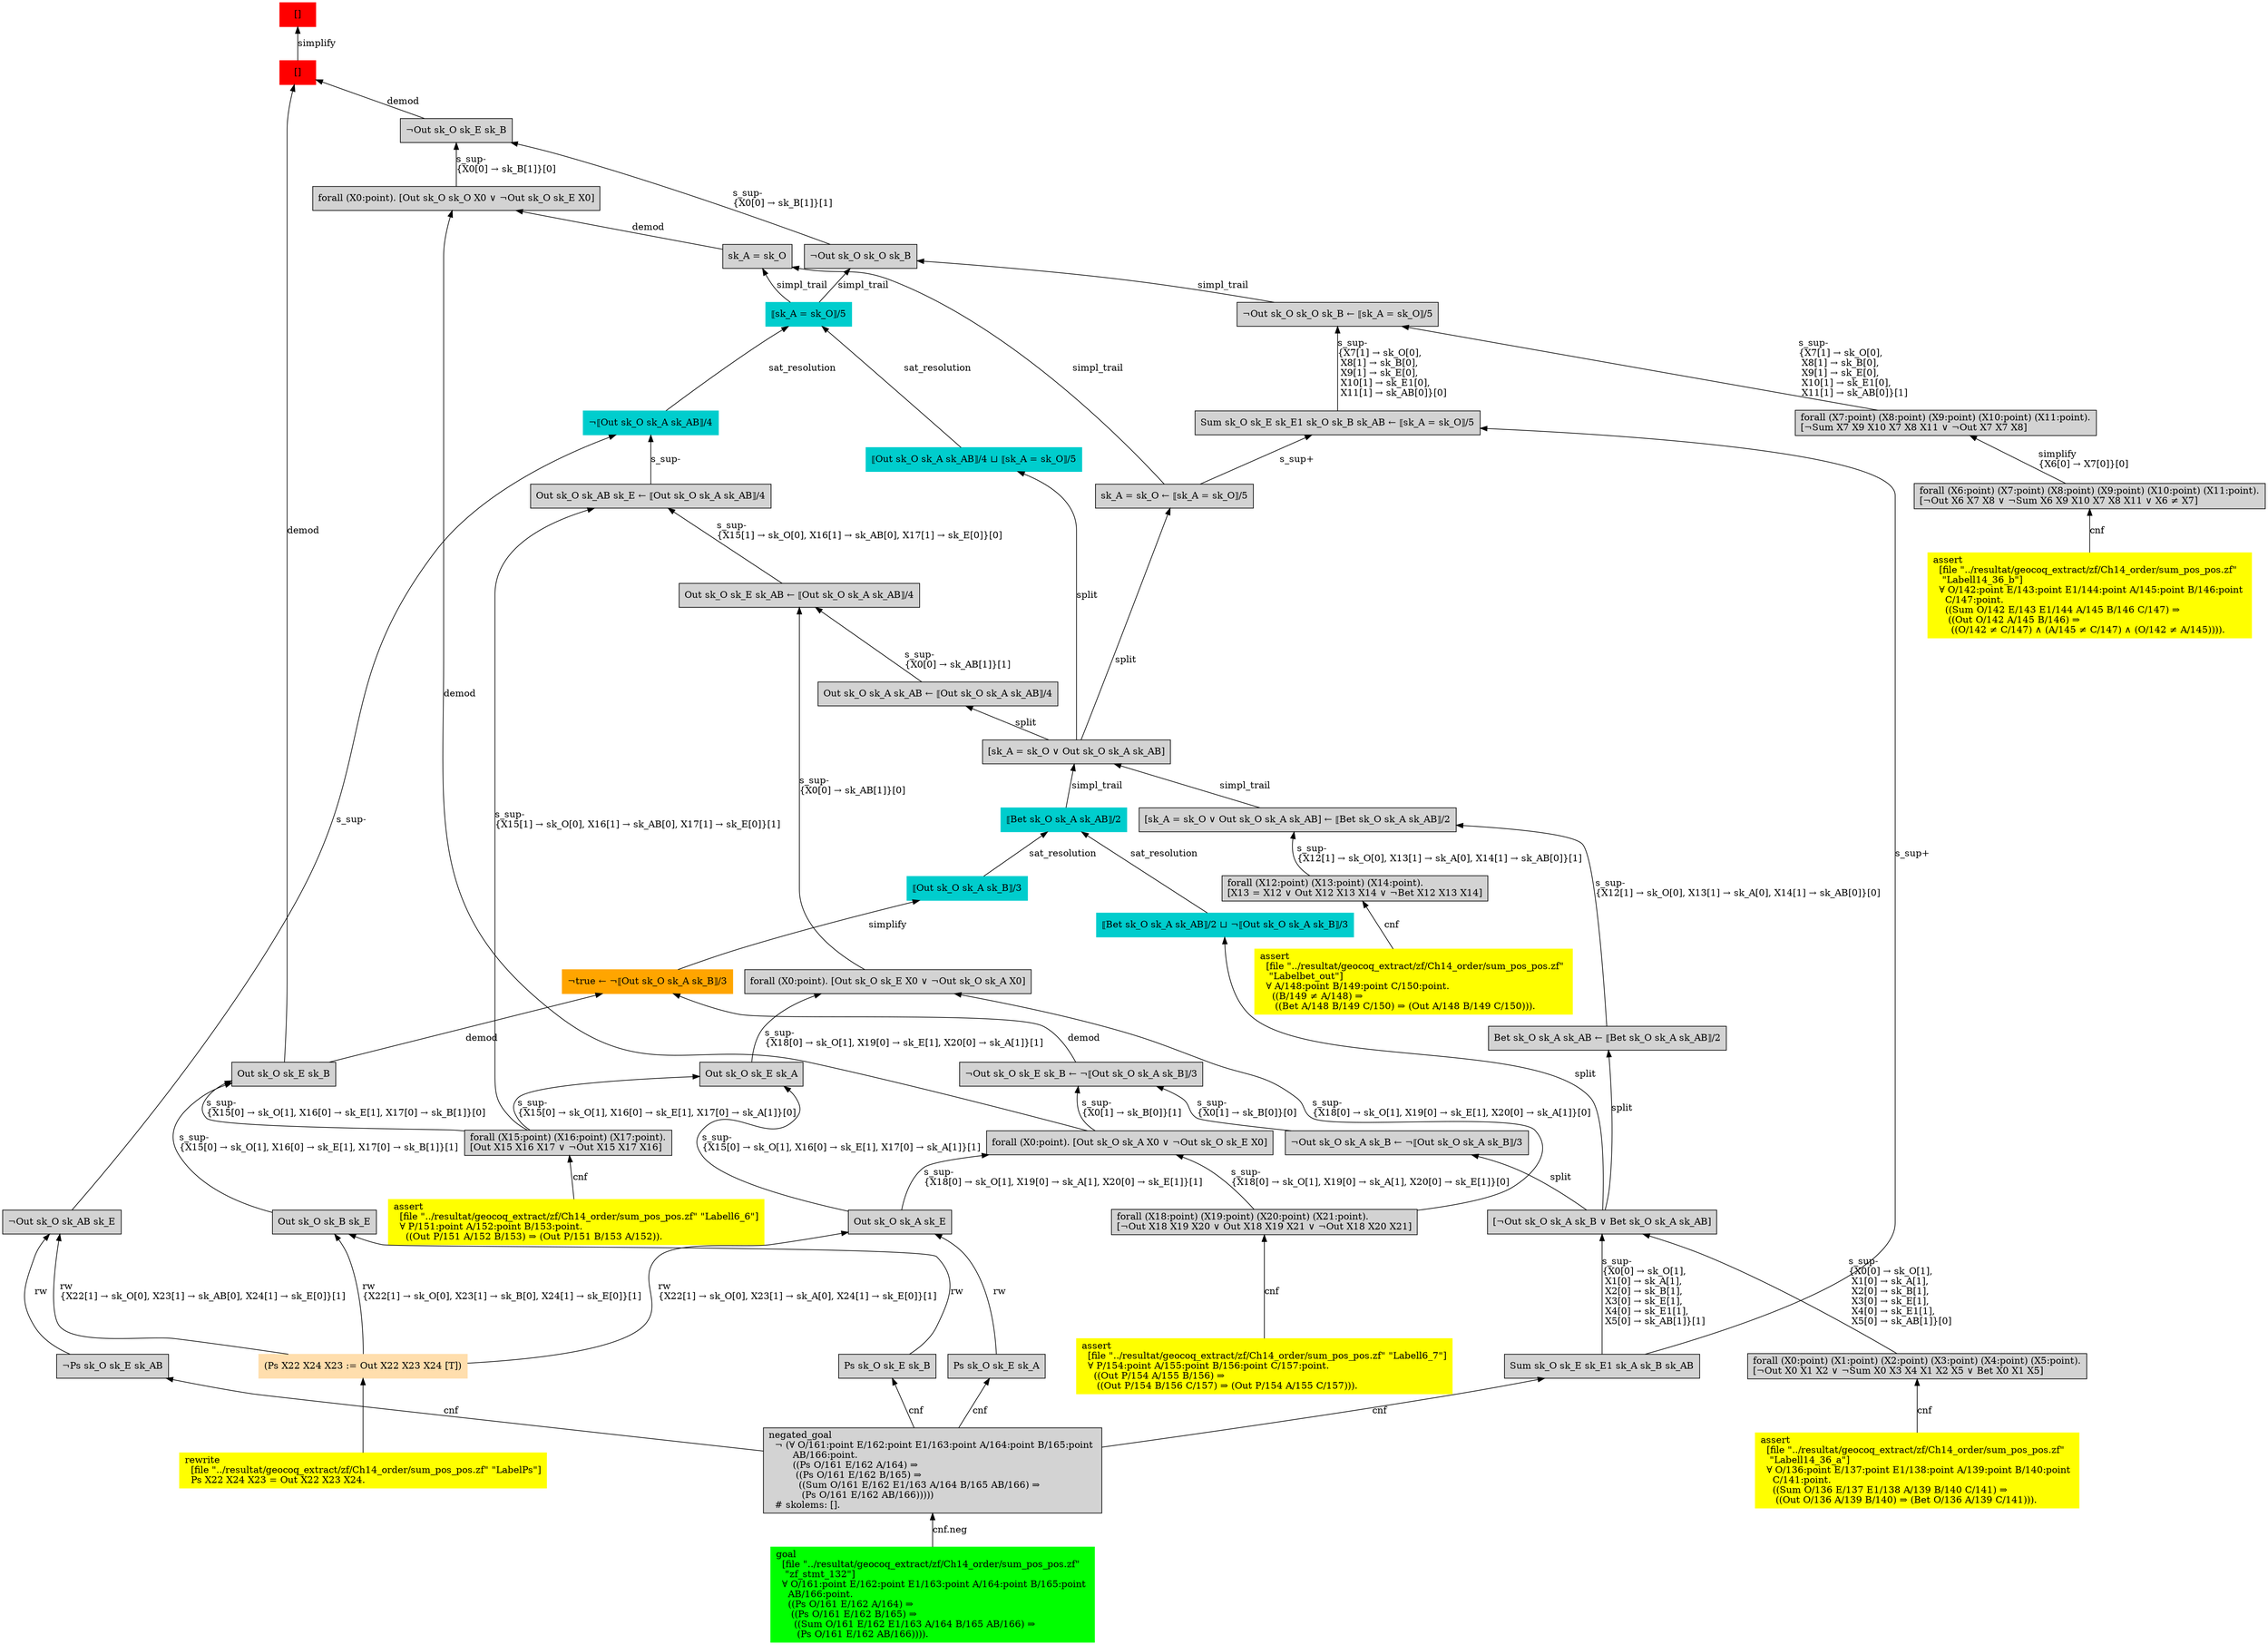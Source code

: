 digraph "unsat_graph" {
  vertex_0 [color=red, label="[]", shape=box, style=filled];
  vertex_0 -> vertex_1 [label="simplify", dir="back"];
  vertex_1 [color=red, label="[]", shape=box, style=filled];
  vertex_1 -> vertex_2 [label="demod", dir="back"];
  vertex_2 [shape=box, label="Out sk_O sk_E sk_B\l", style=filled];
  vertex_2 -> vertex_3 [label="s_sup-\l\{X15[0] → sk_O[1], X16[0] → sk_E[1], X17[0] → sk_B[1]\}[0]\l", dir="back"];
  vertex_3 [shape=box, label="forall (X15:point) (X16:point) (X17:point).\l[Out X15 X16 X17 ∨ ¬Out X15 X17 X16]\l", style=filled];
  vertex_3 -> vertex_4 [label="cnf", dir="back"];
  vertex_4 [color=yellow, shape=box, label="assert\l  [file \"../resultat/geocoq_extract/zf/Ch14_order/sum_pos_pos.zf\" \"Labell6_6\"]\l  ∀ P/151:point A/152:point B/153:point.\l    ((Out P/151 A/152 B/153) ⇒ (Out P/151 B/153 A/152)).\l", style=filled];
  vertex_2 -> vertex_5 [label="s_sup-\l\{X15[0] → sk_O[1], X16[0] → sk_E[1], X17[0] → sk_B[1]\}[1]\l", dir="back"];
  vertex_5 [shape=box, label="Out sk_O sk_B sk_E\l", style=filled];
  vertex_5 -> vertex_6 [label="rw\l\{X22[1] → sk_O[0], X23[1] → sk_B[0], X24[1] → sk_E[0]\}[1]\l", dir="back"];
  vertex_6 [color=navajowhite, shape=box, label="(Ps X22 X24 X23 := Out X22 X23 X24 [T])\l", style=filled];
  vertex_6 -> vertex_7 [label="", dir="back"];
  vertex_7 [color=yellow, shape=box, label="rewrite\l  [file \"../resultat/geocoq_extract/zf/Ch14_order/sum_pos_pos.zf\" \"LabelPs\"]\l  Ps X22 X24 X23 = Out X22 X23 X24.\l", style=filled];
  vertex_5 -> vertex_8 [label="rw", dir="back"];
  vertex_8 [shape=box, label="Ps sk_O sk_E sk_B\l", style=filled];
  vertex_8 -> vertex_9 [label="cnf", dir="back"];
  vertex_9 [shape=box, label="negated_goal\l  ¬ (∀ O/161:point E/162:point E1/163:point A/164:point B/165:point \l        AB/166:point.\l        ((Ps O/161 E/162 A/164) ⇒\l         ((Ps O/161 E/162 B/165) ⇒\l          ((Sum O/161 E/162 E1/163 A/164 B/165 AB/166) ⇒\l           (Ps O/161 E/162 AB/166)))))\l  # skolems: [].\l", style=filled];
  vertex_9 -> vertex_10 [label="cnf.neg", dir="back"];
  vertex_10 [color=green, shape=box, label="goal\l  [file \"../resultat/geocoq_extract/zf/Ch14_order/sum_pos_pos.zf\" \l   \"zf_stmt_132\"]\l  ∀ O/161:point E/162:point E1/163:point A/164:point B/165:point \l    AB/166:point.\l    ((Ps O/161 E/162 A/164) ⇒\l     ((Ps O/161 E/162 B/165) ⇒\l      ((Sum O/161 E/162 E1/163 A/164 B/165 AB/166) ⇒\l       (Ps O/161 E/162 AB/166)))).\l", style=filled];
  vertex_1 -> vertex_11 [label="demod", dir="back"];
  vertex_11 [shape=box, label="¬Out sk_O sk_E sk_B\l", style=filled];
  vertex_11 -> vertex_12 [label="s_sup-\l\{X0[0] → sk_B[1]\}[1]\l", dir="back"];
  vertex_12 [shape=box, label="¬Out sk_O sk_O sk_B\l", style=filled];
  vertex_12 -> vertex_13 [label="simpl_trail", dir="back"];
  vertex_13 [color=cyan3, shape=box, label="⟦sk_A = sk_O⟧/5\l", style=filled];
  vertex_13 -> vertex_14 [label="sat_resolution", dir="back"];
  vertex_14 [color=cyan3, shape=box, label="¬⟦Out sk_O sk_A sk_AB⟧/4\l", style=filled];
  vertex_14 -> vertex_15 [label="s_sup-\l", dir="back"];
  vertex_15 [shape=box, label="¬Out sk_O sk_AB sk_E\l", style=filled];
  vertex_15 -> vertex_6 [label="rw\l\{X22[1] → sk_O[0], X23[1] → sk_AB[0], X24[1] → sk_E[0]\}[1]\l", dir="back"];
  vertex_15 -> vertex_16 [label="rw", dir="back"];
  vertex_16 [shape=box, label="¬Ps sk_O sk_E sk_AB\l", style=filled];
  vertex_16 -> vertex_9 [label="cnf", dir="back"];
  vertex_14 -> vertex_17 [label="s_sup-\l", dir="back"];
  vertex_17 [shape=box, label="Out sk_O sk_AB sk_E ← ⟦Out sk_O sk_A sk_AB⟧/4\l", style=filled];
  vertex_17 -> vertex_3 [label="s_sup-\l\{X15[1] → sk_O[0], X16[1] → sk_AB[0], X17[1] → sk_E[0]\}[1]\l", dir="back"];
  vertex_17 -> vertex_18 [label="s_sup-\l\{X15[1] → sk_O[0], X16[1] → sk_AB[0], X17[1] → sk_E[0]\}[0]\l", dir="back"];
  vertex_18 [shape=box, label="Out sk_O sk_E sk_AB ← ⟦Out sk_O sk_A sk_AB⟧/4\l", style=filled];
  vertex_18 -> vertex_19 [label="s_sup-\l\{X0[0] → sk_AB[1]\}[0]\l", dir="back"];
  vertex_19 [shape=box, label="forall (X0:point). [Out sk_O sk_E X0 ∨ ¬Out sk_O sk_A X0]\l", style=filled];
  vertex_19 -> vertex_20 [label="s_sup-\l\{X18[0] → sk_O[1], X19[0] → sk_E[1], X20[0] → sk_A[1]\}[0]\l", dir="back"];
  vertex_20 [shape=box, label="forall (X18:point) (X19:point) (X20:point) (X21:point).\l[¬Out X18 X19 X20 ∨ Out X18 X19 X21 ∨ ¬Out X18 X20 X21]\l", style=filled];
  vertex_20 -> vertex_21 [label="cnf", dir="back"];
  vertex_21 [color=yellow, shape=box, label="assert\l  [file \"../resultat/geocoq_extract/zf/Ch14_order/sum_pos_pos.zf\" \"Labell6_7\"]\l  ∀ P/154:point A/155:point B/156:point C/157:point.\l    ((Out P/154 A/155 B/156) ⇒\l     ((Out P/154 B/156 C/157) ⇒ (Out P/154 A/155 C/157))).\l", style=filled];
  vertex_19 -> vertex_22 [label="s_sup-\l\{X18[0] → sk_O[1], X19[0] → sk_E[1], X20[0] → sk_A[1]\}[1]\l", dir="back"];
  vertex_22 [shape=box, label="Out sk_O sk_E sk_A\l", style=filled];
  vertex_22 -> vertex_3 [label="s_sup-\l\{X15[0] → sk_O[1], X16[0] → sk_E[1], X17[0] → sk_A[1]\}[0]\l", dir="back"];
  vertex_22 -> vertex_23 [label="s_sup-\l\{X15[0] → sk_O[1], X16[0] → sk_E[1], X17[0] → sk_A[1]\}[1]\l", dir="back"];
  vertex_23 [shape=box, label="Out sk_O sk_A sk_E\l", style=filled];
  vertex_23 -> vertex_6 [label="rw\l\{X22[1] → sk_O[0], X23[1] → sk_A[0], X24[1] → sk_E[0]\}[1]\l", dir="back"];
  vertex_23 -> vertex_24 [label="rw", dir="back"];
  vertex_24 [shape=box, label="Ps sk_O sk_E sk_A\l", style=filled];
  vertex_24 -> vertex_9 [label="cnf", dir="back"];
  vertex_18 -> vertex_25 [label="s_sup-\l\{X0[0] → sk_AB[1]\}[1]\l", dir="back"];
  vertex_25 [shape=box, label="Out sk_O sk_A sk_AB ← ⟦Out sk_O sk_A sk_AB⟧/4\l", style=filled];
  vertex_25 -> vertex_26 [label="split", dir="back"];
  vertex_26 [shape=box, label="[sk_A = sk_O ∨ Out sk_O sk_A sk_AB]\l", style=filled];
  vertex_26 -> vertex_27 [label="simpl_trail", dir="back"];
  vertex_27 [color=cyan3, shape=box, label="⟦Bet sk_O sk_A sk_AB⟧/2\l", style=filled];
  vertex_27 -> vertex_28 [label="sat_resolution", dir="back"];
  vertex_28 [color=cyan3, shape=box, label="⟦Out sk_O sk_A sk_B⟧/3\l", style=filled];
  vertex_28 -> vertex_29 [label="simplify", dir="back"];
  vertex_29 [color=orange, shape=box, label="¬true ← ¬⟦Out sk_O sk_A sk_B⟧/3\l", style=filled];
  vertex_29 -> vertex_2 [label="demod", dir="back"];
  vertex_29 -> vertex_30 [label="demod", dir="back"];
  vertex_30 [shape=box, label="¬Out sk_O sk_E sk_B ← ¬⟦Out sk_O sk_A sk_B⟧/3\l", style=filled];
  vertex_30 -> vertex_31 [label="s_sup-\l\{X0[1] → sk_B[0]\}[0]\l", dir="back"];
  vertex_31 [shape=box, label="¬Out sk_O sk_A sk_B ← ¬⟦Out sk_O sk_A sk_B⟧/3\l", style=filled];
  vertex_31 -> vertex_32 [label="split", dir="back"];
  vertex_32 [shape=box, label="[¬Out sk_O sk_A sk_B ∨ Bet sk_O sk_A sk_AB]\l", style=filled];
  vertex_32 -> vertex_33 [label="s_sup-\l\{X0[0] → sk_O[1], \l X1[0] → sk_A[1], \l X2[0] → sk_B[1], \l X3[0] → sk_E[1], \l X4[0] → sk_E1[1], \l X5[0] → sk_AB[1]\}[0]\l", dir="back"];
  vertex_33 [shape=box, label="forall (X0:point) (X1:point) (X2:point) (X3:point) (X4:point) (X5:point).\l[¬Out X0 X1 X2 ∨ ¬Sum X0 X3 X4 X1 X2 X5 ∨ Bet X0 X1 X5]\l", style=filled];
  vertex_33 -> vertex_34 [label="cnf", dir="back"];
  vertex_34 [color=yellow, shape=box, label="assert\l  [file \"../resultat/geocoq_extract/zf/Ch14_order/sum_pos_pos.zf\" \l   \"Labell14_36_a\"]\l  ∀ O/136:point E/137:point E1/138:point A/139:point B/140:point \l    C/141:point.\l    ((Sum O/136 E/137 E1/138 A/139 B/140 C/141) ⇒\l     ((Out O/136 A/139 B/140) ⇒ (Bet O/136 A/139 C/141))).\l", style=filled];
  vertex_32 -> vertex_35 [label="s_sup-\l\{X0[0] → sk_O[1], \l X1[0] → sk_A[1], \l X2[0] → sk_B[1], \l X3[0] → sk_E[1], \l X4[0] → sk_E1[1], \l X5[0] → sk_AB[1]\}[1]\l", dir="back"];
  vertex_35 [shape=box, label="Sum sk_O sk_E sk_E1 sk_A sk_B sk_AB\l", style=filled];
  vertex_35 -> vertex_9 [label="cnf", dir="back"];
  vertex_30 -> vertex_36 [label="s_sup-\l\{X0[1] → sk_B[0]\}[1]\l", dir="back"];
  vertex_36 [shape=box, label="forall (X0:point). [Out sk_O sk_A X0 ∨ ¬Out sk_O sk_E X0]\l", style=filled];
  vertex_36 -> vertex_20 [label="s_sup-\l\{X18[0] → sk_O[1], X19[0] → sk_A[1], X20[0] → sk_E[1]\}[0]\l", dir="back"];
  vertex_36 -> vertex_23 [label="s_sup-\l\{X18[0] → sk_O[1], X19[0] → sk_A[1], X20[0] → sk_E[1]\}[1]\l", dir="back"];
  vertex_27 -> vertex_37 [label="sat_resolution", dir="back"];
  vertex_37 [color=cyan3, shape=box, label="⟦Bet sk_O sk_A sk_AB⟧/2 ⊔ ¬⟦Out sk_O sk_A sk_B⟧/3\l", style=filled];
  vertex_37 -> vertex_32 [label="split", dir="back"];
  vertex_26 -> vertex_38 [label="simpl_trail", dir="back"];
  vertex_38 [shape=box, label="[sk_A = sk_O ∨ Out sk_O sk_A sk_AB] ← ⟦Bet sk_O sk_A sk_AB⟧/2\l", style=filled];
  vertex_38 -> vertex_39 [label="s_sup-\l\{X12[1] → sk_O[0], X13[1] → sk_A[0], X14[1] → sk_AB[0]\}[1]\l", dir="back"];
  vertex_39 [shape=box, label="forall (X12:point) (X13:point) (X14:point).\l[X13 = X12 ∨ Out X12 X13 X14 ∨ ¬Bet X12 X13 X14]\l", style=filled];
  vertex_39 -> vertex_40 [label="cnf", dir="back"];
  vertex_40 [color=yellow, shape=box, label="assert\l  [file \"../resultat/geocoq_extract/zf/Ch14_order/sum_pos_pos.zf\" \l   \"Labelbet_out\"]\l  ∀ A/148:point B/149:point C/150:point.\l    ((B/149 ≠ A/148) ⇒\l     ((Bet A/148 B/149 C/150) ⇒ (Out A/148 B/149 C/150))).\l", style=filled];
  vertex_38 -> vertex_41 [label="s_sup-\l\{X12[1] → sk_O[0], X13[1] → sk_A[0], X14[1] → sk_AB[0]\}[0]\l", dir="back"];
  vertex_41 [shape=box, label="Bet sk_O sk_A sk_AB ← ⟦Bet sk_O sk_A sk_AB⟧/2\l", style=filled];
  vertex_41 -> vertex_32 [label="split", dir="back"];
  vertex_13 -> vertex_42 [label="sat_resolution", dir="back"];
  vertex_42 [color=cyan3, shape=box, label="⟦Out sk_O sk_A sk_AB⟧/4 ⊔ ⟦sk_A = sk_O⟧/5\l", style=filled];
  vertex_42 -> vertex_26 [label="split", dir="back"];
  vertex_12 -> vertex_43 [label="simpl_trail", dir="back"];
  vertex_43 [shape=box, label="¬Out sk_O sk_O sk_B ← ⟦sk_A = sk_O⟧/5\l", style=filled];
  vertex_43 -> vertex_44 [label="s_sup-\l\{X7[1] → sk_O[0], \l X8[1] → sk_B[0], \l X9[1] → sk_E[0], \l X10[1] → sk_E1[0], \l X11[1] → sk_AB[0]\}[1]\l", dir="back"];
  vertex_44 [shape=box, label="forall (X7:point) (X8:point) (X9:point) (X10:point) (X11:point).\l[¬Sum X7 X9 X10 X7 X8 X11 ∨ ¬Out X7 X7 X8]\l", style=filled];
  vertex_44 -> vertex_45 [label="simplify\l\{X6[0] → X7[0]\}[0]\l", dir="back"];
  vertex_45 [shape=box, label="forall (X6:point) (X7:point) (X8:point) (X9:point) (X10:point) (X11:point).\l[¬Out X6 X7 X8 ∨ ¬Sum X6 X9 X10 X7 X8 X11 ∨ X6 ≠ X7]\l", style=filled];
  vertex_45 -> vertex_46 [label="cnf", dir="back"];
  vertex_46 [color=yellow, shape=box, label="assert\l  [file \"../resultat/geocoq_extract/zf/Ch14_order/sum_pos_pos.zf\" \l   \"Labell14_36_b\"]\l  ∀ O/142:point E/143:point E1/144:point A/145:point B/146:point \l    C/147:point.\l    ((Sum O/142 E/143 E1/144 A/145 B/146 C/147) ⇒\l     ((Out O/142 A/145 B/146) ⇒\l      ((O/142 ≠ C/147) ∧ (A/145 ≠ C/147) ∧ (O/142 ≠ A/145)))).\l", style=filled];
  vertex_43 -> vertex_47 [label="s_sup-\l\{X7[1] → sk_O[0], \l X8[1] → sk_B[0], \l X9[1] → sk_E[0], \l X10[1] → sk_E1[0], \l X11[1] → sk_AB[0]\}[0]\l", dir="back"];
  vertex_47 [shape=box, label="Sum sk_O sk_E sk_E1 sk_O sk_B sk_AB ← ⟦sk_A = sk_O⟧/5\l", style=filled];
  vertex_47 -> vertex_35 [label="s_sup+\l", dir="back"];
  vertex_47 -> vertex_48 [label="s_sup+\l", dir="back"];
  vertex_48 [shape=box, label="sk_A = sk_O ← ⟦sk_A = sk_O⟧/5\l", style=filled];
  vertex_48 -> vertex_26 [label="split", dir="back"];
  vertex_11 -> vertex_49 [label="s_sup-\l\{X0[0] → sk_B[1]\}[0]\l", dir="back"];
  vertex_49 [shape=box, label="forall (X0:point). [Out sk_O sk_O X0 ∨ ¬Out sk_O sk_E X0]\l", style=filled];
  vertex_49 -> vertex_50 [label="demod", dir="back"];
  vertex_50 [shape=box, label="sk_A = sk_O\l", style=filled];
  vertex_50 -> vertex_13 [label="simpl_trail", dir="back"];
  vertex_50 -> vertex_48 [label="simpl_trail", dir="back"];
  vertex_49 -> vertex_36 [label="demod", dir="back"];
  }


